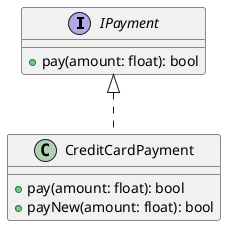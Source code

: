 @startuml
interface IPayment {
    +pay(amount: float): bool
}

class CreditCardPayment implements IPayment {
    +pay(amount: float): bool
    +payNew(amount: float): bool

}
@enduml